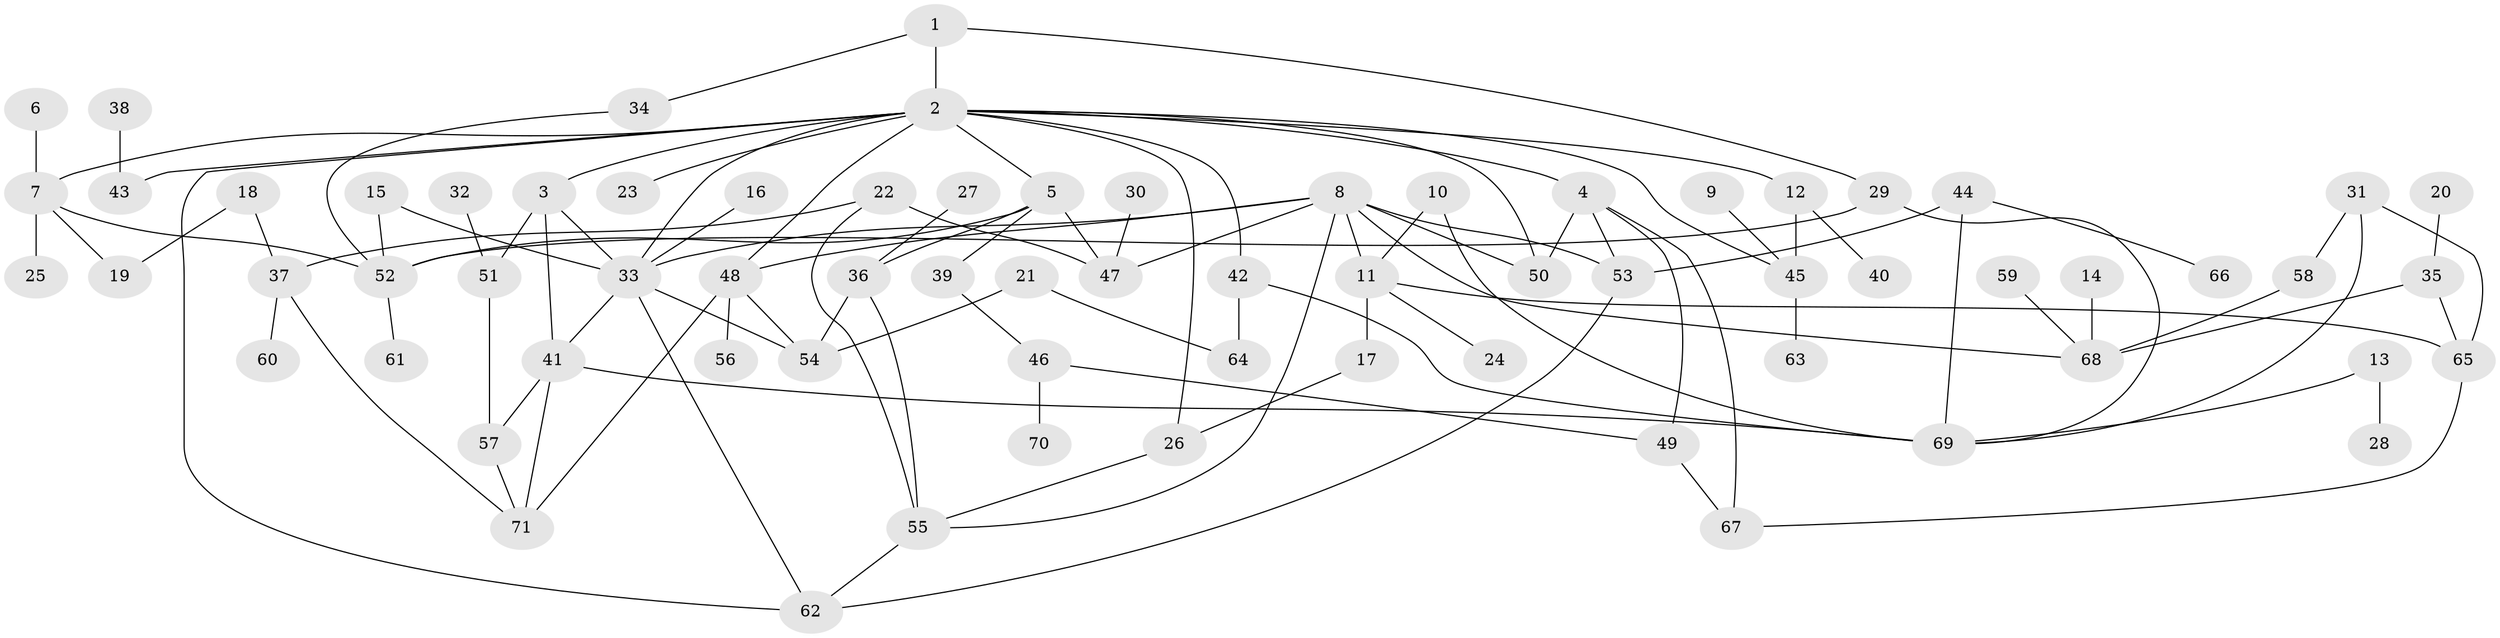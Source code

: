 // original degree distribution, {7: 0.014184397163120567, 3: 0.14184397163120568, 10: 0.0070921985815602835, 4: 0.1276595744680851, 6: 0.02127659574468085, 5: 0.07092198581560284, 2: 0.3049645390070922, 1: 0.3120567375886525}
// Generated by graph-tools (version 1.1) at 2025/49/03/09/25 03:49:19]
// undirected, 71 vertices, 107 edges
graph export_dot {
graph [start="1"]
  node [color=gray90,style=filled];
  1;
  2;
  3;
  4;
  5;
  6;
  7;
  8;
  9;
  10;
  11;
  12;
  13;
  14;
  15;
  16;
  17;
  18;
  19;
  20;
  21;
  22;
  23;
  24;
  25;
  26;
  27;
  28;
  29;
  30;
  31;
  32;
  33;
  34;
  35;
  36;
  37;
  38;
  39;
  40;
  41;
  42;
  43;
  44;
  45;
  46;
  47;
  48;
  49;
  50;
  51;
  52;
  53;
  54;
  55;
  56;
  57;
  58;
  59;
  60;
  61;
  62;
  63;
  64;
  65;
  66;
  67;
  68;
  69;
  70;
  71;
  1 -- 2 [weight=1.0];
  1 -- 29 [weight=1.0];
  1 -- 34 [weight=1.0];
  2 -- 3 [weight=1.0];
  2 -- 4 [weight=1.0];
  2 -- 5 [weight=1.0];
  2 -- 7 [weight=1.0];
  2 -- 12 [weight=1.0];
  2 -- 23 [weight=1.0];
  2 -- 26 [weight=1.0];
  2 -- 33 [weight=1.0];
  2 -- 42 [weight=1.0];
  2 -- 43 [weight=1.0];
  2 -- 45 [weight=1.0];
  2 -- 48 [weight=1.0];
  2 -- 50 [weight=1.0];
  2 -- 62 [weight=1.0];
  3 -- 33 [weight=1.0];
  3 -- 41 [weight=1.0];
  3 -- 51 [weight=1.0];
  4 -- 49 [weight=1.0];
  4 -- 50 [weight=1.0];
  4 -- 53 [weight=1.0];
  4 -- 67 [weight=1.0];
  5 -- 36 [weight=1.0];
  5 -- 39 [weight=1.0];
  5 -- 47 [weight=1.0];
  5 -- 52 [weight=1.0];
  6 -- 7 [weight=1.0];
  7 -- 19 [weight=1.0];
  7 -- 25 [weight=1.0];
  7 -- 52 [weight=1.0];
  8 -- 11 [weight=1.0];
  8 -- 33 [weight=1.0];
  8 -- 47 [weight=1.0];
  8 -- 48 [weight=1.0];
  8 -- 50 [weight=1.0];
  8 -- 53 [weight=1.0];
  8 -- 55 [weight=1.0];
  8 -- 68 [weight=1.0];
  9 -- 45 [weight=1.0];
  10 -- 11 [weight=1.0];
  10 -- 69 [weight=1.0];
  11 -- 17 [weight=1.0];
  11 -- 24 [weight=1.0];
  11 -- 65 [weight=1.0];
  12 -- 40 [weight=1.0];
  12 -- 45 [weight=1.0];
  13 -- 28 [weight=1.0];
  13 -- 69 [weight=1.0];
  14 -- 68 [weight=1.0];
  15 -- 33 [weight=1.0];
  15 -- 52 [weight=1.0];
  16 -- 33 [weight=1.0];
  17 -- 26 [weight=1.0];
  18 -- 19 [weight=1.0];
  18 -- 37 [weight=1.0];
  20 -- 35 [weight=1.0];
  21 -- 54 [weight=1.0];
  21 -- 64 [weight=1.0];
  22 -- 37 [weight=1.0];
  22 -- 47 [weight=1.0];
  22 -- 55 [weight=1.0];
  26 -- 55 [weight=1.0];
  27 -- 36 [weight=1.0];
  29 -- 52 [weight=1.0];
  29 -- 69 [weight=1.0];
  30 -- 47 [weight=1.0];
  31 -- 58 [weight=1.0];
  31 -- 65 [weight=1.0];
  31 -- 69 [weight=1.0];
  32 -- 51 [weight=1.0];
  33 -- 41 [weight=1.0];
  33 -- 54 [weight=1.0];
  33 -- 62 [weight=1.0];
  34 -- 52 [weight=1.0];
  35 -- 65 [weight=1.0];
  35 -- 68 [weight=1.0];
  36 -- 54 [weight=1.0];
  36 -- 55 [weight=1.0];
  37 -- 60 [weight=1.0];
  37 -- 71 [weight=1.0];
  38 -- 43 [weight=1.0];
  39 -- 46 [weight=1.0];
  41 -- 57 [weight=1.0];
  41 -- 69 [weight=1.0];
  41 -- 71 [weight=1.0];
  42 -- 64 [weight=1.0];
  42 -- 69 [weight=1.0];
  44 -- 53 [weight=1.0];
  44 -- 66 [weight=1.0];
  44 -- 69 [weight=1.0];
  45 -- 63 [weight=1.0];
  46 -- 49 [weight=1.0];
  46 -- 70 [weight=1.0];
  48 -- 54 [weight=1.0];
  48 -- 56 [weight=1.0];
  48 -- 71 [weight=1.0];
  49 -- 67 [weight=1.0];
  51 -- 57 [weight=1.0];
  52 -- 61 [weight=1.0];
  53 -- 62 [weight=1.0];
  55 -- 62 [weight=1.0];
  57 -- 71 [weight=1.0];
  58 -- 68 [weight=1.0];
  59 -- 68 [weight=1.0];
  65 -- 67 [weight=1.0];
}
